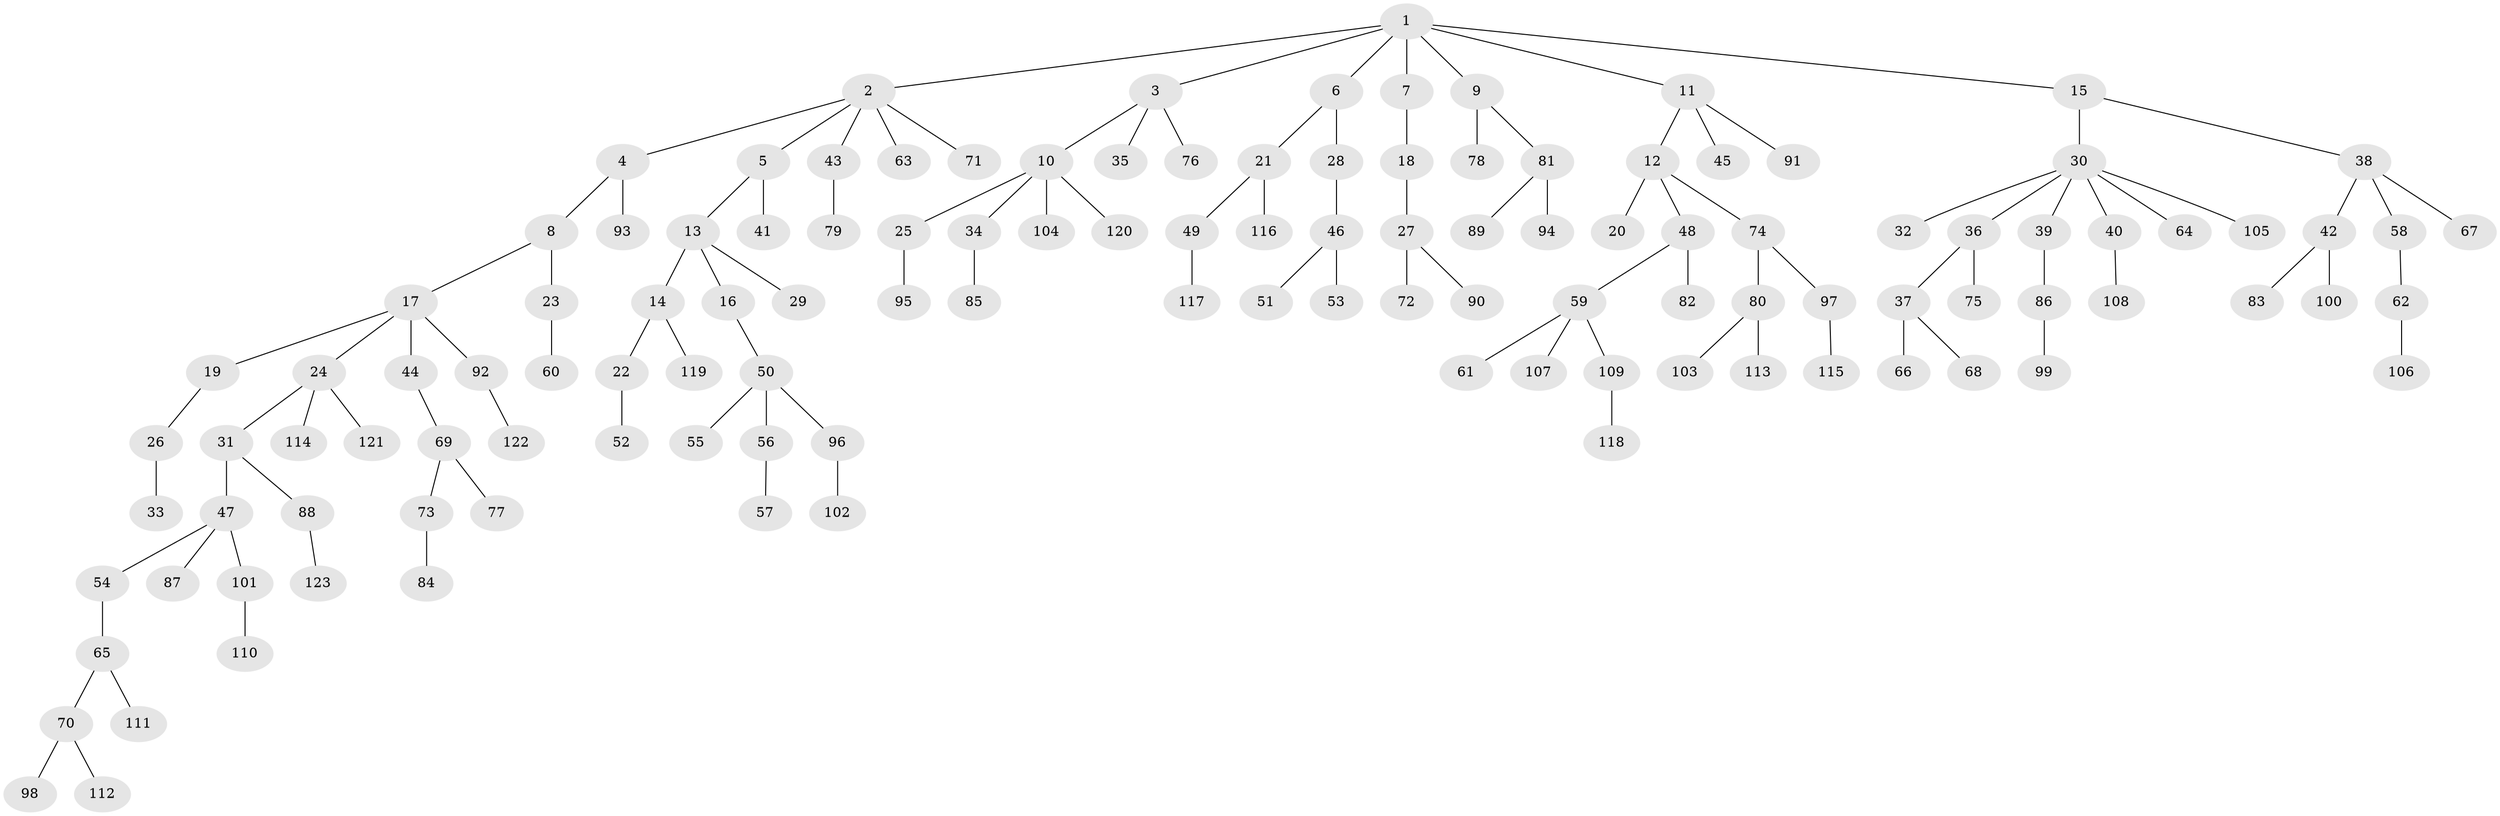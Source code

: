// coarse degree distribution, {9: 0.012048192771084338, 6: 0.024096385542168676, 3: 0.10843373493975904, 2: 0.24096385542168675, 5: 0.04819277108433735, 4: 0.03614457831325301, 1: 0.5301204819277109}
// Generated by graph-tools (version 1.1) at 2025/42/03/06/25 10:42:05]
// undirected, 123 vertices, 122 edges
graph export_dot {
graph [start="1"]
  node [color=gray90,style=filled];
  1;
  2;
  3;
  4;
  5;
  6;
  7;
  8;
  9;
  10;
  11;
  12;
  13;
  14;
  15;
  16;
  17;
  18;
  19;
  20;
  21;
  22;
  23;
  24;
  25;
  26;
  27;
  28;
  29;
  30;
  31;
  32;
  33;
  34;
  35;
  36;
  37;
  38;
  39;
  40;
  41;
  42;
  43;
  44;
  45;
  46;
  47;
  48;
  49;
  50;
  51;
  52;
  53;
  54;
  55;
  56;
  57;
  58;
  59;
  60;
  61;
  62;
  63;
  64;
  65;
  66;
  67;
  68;
  69;
  70;
  71;
  72;
  73;
  74;
  75;
  76;
  77;
  78;
  79;
  80;
  81;
  82;
  83;
  84;
  85;
  86;
  87;
  88;
  89;
  90;
  91;
  92;
  93;
  94;
  95;
  96;
  97;
  98;
  99;
  100;
  101;
  102;
  103;
  104;
  105;
  106;
  107;
  108;
  109;
  110;
  111;
  112;
  113;
  114;
  115;
  116;
  117;
  118;
  119;
  120;
  121;
  122;
  123;
  1 -- 2;
  1 -- 3;
  1 -- 6;
  1 -- 7;
  1 -- 9;
  1 -- 11;
  1 -- 15;
  2 -- 4;
  2 -- 5;
  2 -- 43;
  2 -- 63;
  2 -- 71;
  3 -- 10;
  3 -- 35;
  3 -- 76;
  4 -- 8;
  4 -- 93;
  5 -- 13;
  5 -- 41;
  6 -- 21;
  6 -- 28;
  7 -- 18;
  8 -- 17;
  8 -- 23;
  9 -- 78;
  9 -- 81;
  10 -- 25;
  10 -- 34;
  10 -- 104;
  10 -- 120;
  11 -- 12;
  11 -- 45;
  11 -- 91;
  12 -- 20;
  12 -- 48;
  12 -- 74;
  13 -- 14;
  13 -- 16;
  13 -- 29;
  14 -- 22;
  14 -- 119;
  15 -- 30;
  15 -- 38;
  16 -- 50;
  17 -- 19;
  17 -- 24;
  17 -- 44;
  17 -- 92;
  18 -- 27;
  19 -- 26;
  21 -- 49;
  21 -- 116;
  22 -- 52;
  23 -- 60;
  24 -- 31;
  24 -- 114;
  24 -- 121;
  25 -- 95;
  26 -- 33;
  27 -- 72;
  27 -- 90;
  28 -- 46;
  30 -- 32;
  30 -- 36;
  30 -- 39;
  30 -- 40;
  30 -- 64;
  30 -- 105;
  31 -- 47;
  31 -- 88;
  34 -- 85;
  36 -- 37;
  36 -- 75;
  37 -- 66;
  37 -- 68;
  38 -- 42;
  38 -- 58;
  38 -- 67;
  39 -- 86;
  40 -- 108;
  42 -- 83;
  42 -- 100;
  43 -- 79;
  44 -- 69;
  46 -- 51;
  46 -- 53;
  47 -- 54;
  47 -- 87;
  47 -- 101;
  48 -- 59;
  48 -- 82;
  49 -- 117;
  50 -- 55;
  50 -- 56;
  50 -- 96;
  54 -- 65;
  56 -- 57;
  58 -- 62;
  59 -- 61;
  59 -- 107;
  59 -- 109;
  62 -- 106;
  65 -- 70;
  65 -- 111;
  69 -- 73;
  69 -- 77;
  70 -- 98;
  70 -- 112;
  73 -- 84;
  74 -- 80;
  74 -- 97;
  80 -- 103;
  80 -- 113;
  81 -- 89;
  81 -- 94;
  86 -- 99;
  88 -- 123;
  92 -- 122;
  96 -- 102;
  97 -- 115;
  101 -- 110;
  109 -- 118;
}
